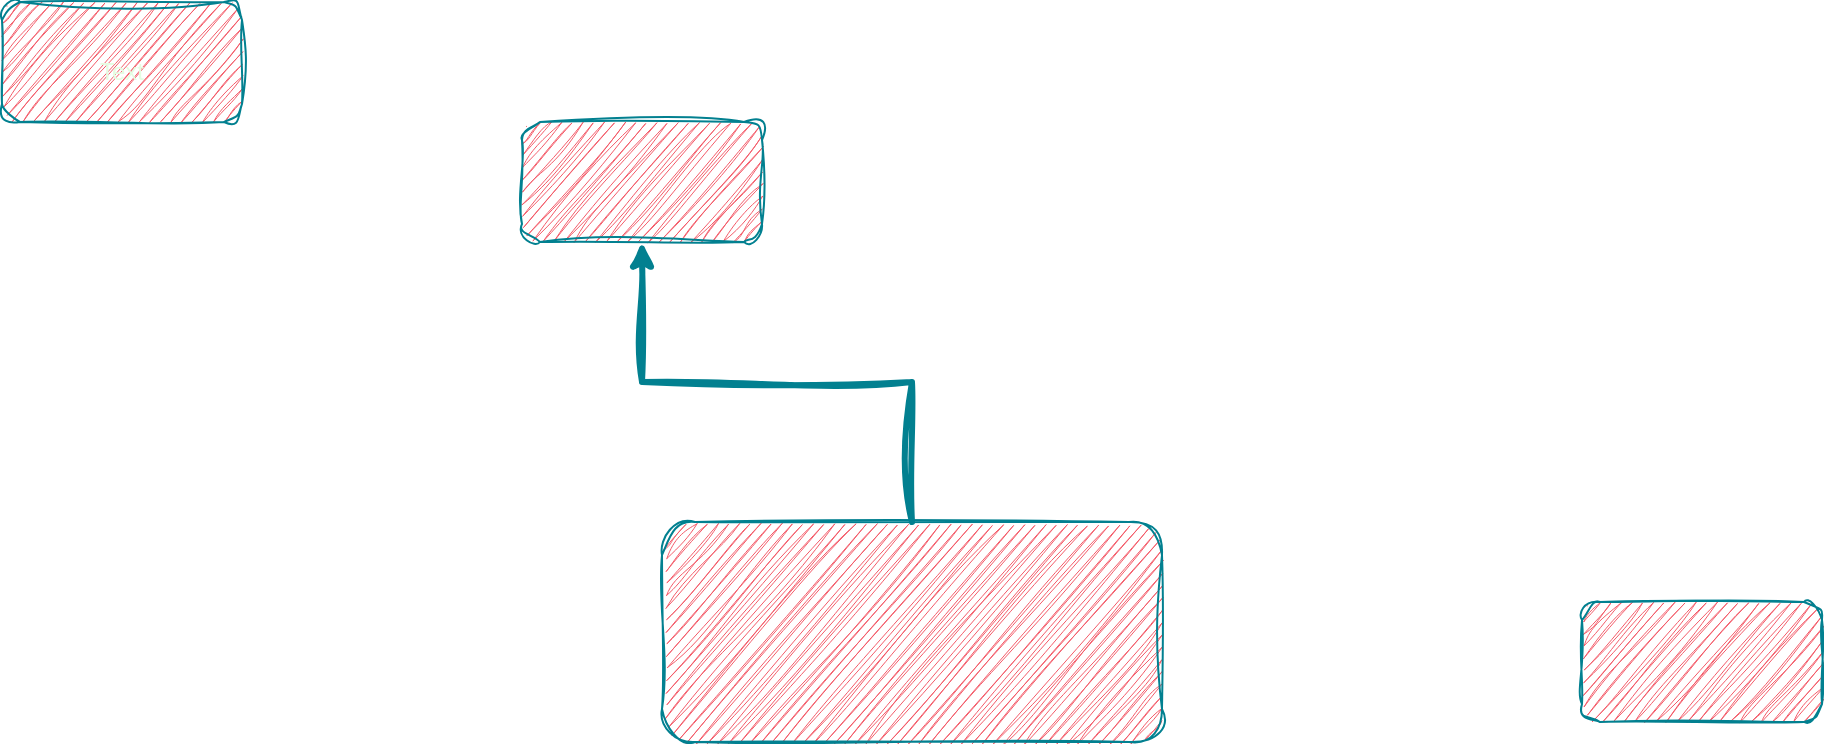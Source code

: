 <mxfile version="26.1.1">
  <diagram name="Page-1" id="c7558073-3199-34d8-9f00-42111426c3f3">
    <mxGraphModel dx="1593" dy="800" grid="1" gridSize="10" guides="1" tooltips="1" connect="1" arrows="1" fold="1" page="1" pageScale="1" pageWidth="1169" pageHeight="827" background="none" math="0" shadow="0" adaptiveColors="auto">
      <root>
        <object label="" id="0">
          <mxCell />
        </object>
        <mxCell id="1" parent="0" />
        <mxCell id="TeiEiH09iCQTftUvuPfI-5" value="" style="rounded=1;whiteSpace=wrap;html=1;labelBackgroundColor=none;fillColor=#F45B69;strokeColor=#028090;fontColor=#E4FDE1;sketch=1;curveFitting=1;jiggle=2;" vertex="1" parent="1">
          <mxGeometry x="300" y="100" width="120" height="60" as="geometry" />
        </mxCell>
        <mxCell id="TeiEiH09iCQTftUvuPfI-6" value="" style="rounded=1;whiteSpace=wrap;html=1;labelBackgroundColor=none;fillColor=#F45B69;strokeColor=#028090;fontColor=#E4FDE1;sketch=1;curveFitting=1;jiggle=2;" vertex="1" parent="1">
          <mxGeometry x="40" y="40" width="120" height="60" as="geometry" />
        </mxCell>
        <mxCell id="TeiEiH09iCQTftUvuPfI-14" style="edgeStyle=orthogonalEdgeStyle;rounded=0;orthogonalLoop=1;jettySize=auto;html=1;exitX=0.5;exitY=0;exitDx=0;exitDy=0;entryX=0.5;entryY=1;entryDx=0;entryDy=0;strokeColor=#028090;fontColor=default;fillColor=#F45B69;strokeWidth=3;sketch=1;curveFitting=1;jiggle=2;labelBackgroundColor=none;" edge="1" parent="1" source="TeiEiH09iCQTftUvuPfI-15" target="TeiEiH09iCQTftUvuPfI-5">
          <mxGeometry relative="1" as="geometry">
            <mxPoint x="425" y="270" as="sourcePoint" />
          </mxGeometry>
        </mxCell>
        <mxCell id="TeiEiH09iCQTftUvuPfI-12" value="Text" style="text;strokeColor=none;align=center;fillColor=none;html=1;verticalAlign=middle;whiteSpace=wrap;rounded=0;labelBackgroundColor=none;fontColor=#E4FDE1;sketch=1;curveFitting=1;jiggle=2;" vertex="1" parent="1">
          <mxGeometry x="70" y="60" width="60" height="30" as="geometry" />
        </mxCell>
        <mxCell id="TeiEiH09iCQTftUvuPfI-15" value="" style="rounded=1;whiteSpace=wrap;html=1;labelBackgroundColor=none;fillColor=#F45B69;strokeColor=#028090;fontColor=#E4FDE1;sketch=1;curveFitting=1;jiggle=2;" vertex="1" parent="1">
          <mxGeometry x="370" y="300" width="250" height="110" as="geometry" />
        </mxCell>
        <mxCell id="TeiEiH09iCQTftUvuPfI-16" value="" style="rounded=1;whiteSpace=wrap;html=1;labelBackgroundColor=none;fillColor=#F45B69;strokeColor=#028090;fontColor=#E4FDE1;sketch=1;curveFitting=1;jiggle=2;" vertex="1" parent="1">
          <mxGeometry x="830" y="340" width="120" height="60" as="geometry" />
        </mxCell>
      </root>
    </mxGraphModel>
  </diagram>
</mxfile>
